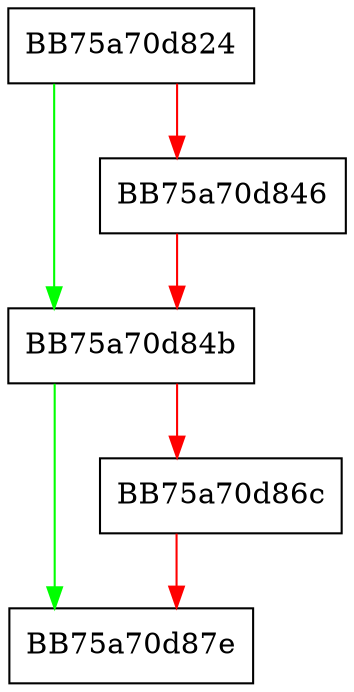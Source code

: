 digraph push_back {
  node [shape="box"];
  graph [splines=ortho];
  BB75a70d824 -> BB75a70d84b [color="green"];
  BB75a70d824 -> BB75a70d846 [color="red"];
  BB75a70d846 -> BB75a70d84b [color="red"];
  BB75a70d84b -> BB75a70d87e [color="green"];
  BB75a70d84b -> BB75a70d86c [color="red"];
  BB75a70d86c -> BB75a70d87e [color="red"];
}